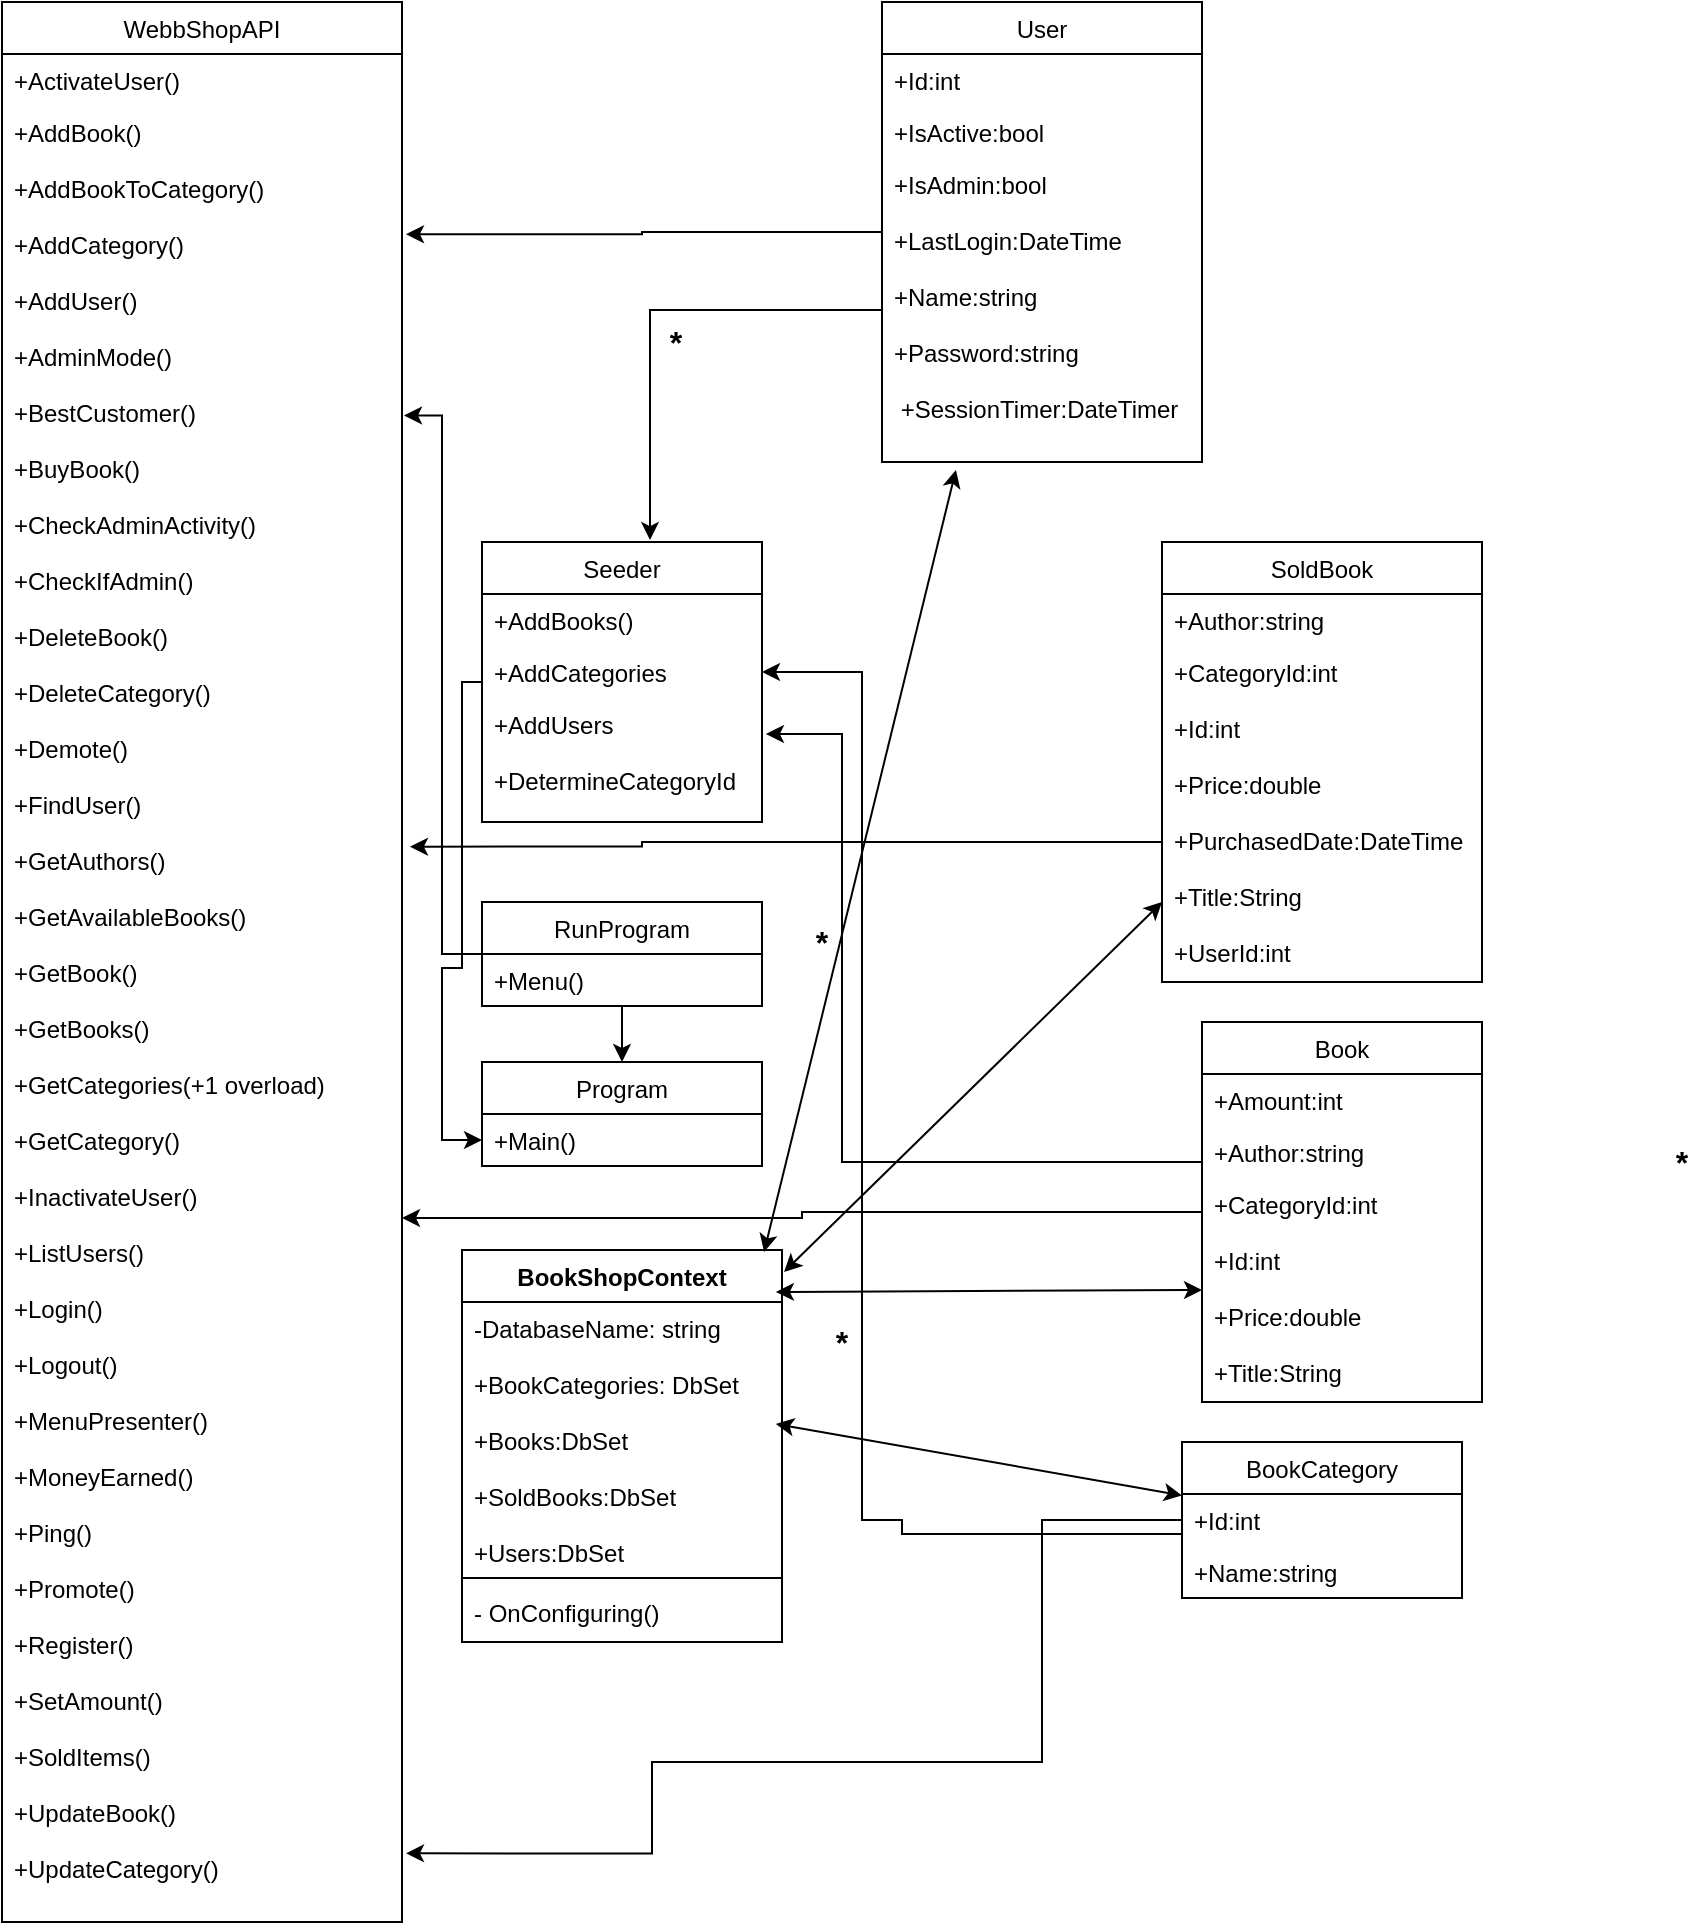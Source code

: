<mxfile version="14.4.8" type="github">
  <diagram id="leTUhT-zFQobONTENNMR" name="Page-1">
    <mxGraphModel dx="2249" dy="1963" grid="1" gridSize="10" guides="1" tooltips="1" connect="1" arrows="1" fold="1" page="1" pageScale="1" pageWidth="827" pageHeight="1169" math="0" shadow="0">
      <root>
        <mxCell id="0" />
        <mxCell id="1" parent="0" />
        <mxCell id="EXiGh36RY0hB33X0RfPo-16" value="WebbShopAPI" style="swimlane;fontStyle=0;childLayout=stackLayout;horizontal=1;startSize=26;fillColor=none;horizontalStack=0;resizeParent=1;resizeParentMax=0;resizeLast=0;collapsible=1;marginBottom=0;" vertex="1" parent="1">
          <mxGeometry x="-770" y="-900" width="200" height="960" as="geometry" />
        </mxCell>
        <mxCell id="EXiGh36RY0hB33X0RfPo-17" value="+ActivateUser()" style="text;strokeColor=none;fillColor=none;align=left;verticalAlign=top;spacingLeft=4;spacingRight=4;overflow=hidden;rotatable=0;points=[[0,0.5],[1,0.5]];portConstraint=eastwest;" vertex="1" parent="EXiGh36RY0hB33X0RfPo-16">
          <mxGeometry y="26" width="200" height="26" as="geometry" />
        </mxCell>
        <mxCell id="EXiGh36RY0hB33X0RfPo-18" value="+AddBook()" style="text;strokeColor=none;fillColor=none;align=left;verticalAlign=top;spacingLeft=4;spacingRight=4;overflow=hidden;rotatable=0;points=[[0,0.5],[1,0.5]];portConstraint=eastwest;" vertex="1" parent="EXiGh36RY0hB33X0RfPo-16">
          <mxGeometry y="52" width="200" height="28" as="geometry" />
        </mxCell>
        <mxCell id="EXiGh36RY0hB33X0RfPo-19" value="+AddBookToCategory()&#xa;&#xa;+AddCategory()&#xa;&#xa;+AddUser()&#xa;&#xa;+AdminMode()&#xa;&#xa;+BestCustomer()&#xa;&#xa;+BuyBook()&#xa;&#xa;+CheckAdminActivity()&#xa;&#xa;+CheckIfAdmin()&#xa;&#xa;+DeleteBook()&#xa;&#xa;+DeleteCategory()&#xa;&#xa;+Demote()&#xa;&#xa;+FindUser()&#xa;&#xa;+GetAuthors()&#xa;&#xa;+GetAvailableBooks()&#xa;&#xa;+GetBook()&#xa;&#xa;+GetBooks()&#xa;&#xa;+GetCategories(+1 overload)&#xa;&#xa;+GetCategory()&#xa;&#xa;+InactivateUser()&#xa;&#xa;+ListUsers()&#xa;&#xa;+Login()&#xa;&#xa;+Logout()&#xa;&#xa;+MenuPresenter()&#xa;&#xa;+MoneyEarned()&#xa;&#xa;+Ping()&#xa;&#xa;+Promote()&#xa;&#xa;+Register()&#xa;&#xa;+SetAmount()&#xa;&#xa;+SoldItems()&#xa;&#xa;+UpdateBook()&#xa;&#xa;+UpdateCategory()&#xa;&#xa;&#xa;&#xa;&#xa;&#xa;&#xa;" style="text;strokeColor=none;fillColor=none;align=left;verticalAlign=top;spacingLeft=4;spacingRight=4;overflow=hidden;rotatable=0;points=[[0,0.5],[1,0.5]];portConstraint=eastwest;" vertex="1" parent="EXiGh36RY0hB33X0RfPo-16">
          <mxGeometry y="80" width="200" height="880" as="geometry" />
        </mxCell>
        <mxCell id="EXiGh36RY0hB33X0RfPo-20" value="BookShopContext" style="swimlane;fontStyle=1;align=center;verticalAlign=top;childLayout=stackLayout;horizontal=1;startSize=26;horizontalStack=0;resizeParent=1;resizeParentMax=0;resizeLast=0;collapsible=1;marginBottom=0;" vertex="1" parent="1">
          <mxGeometry x="-540" y="-276" width="160" height="196" as="geometry" />
        </mxCell>
        <mxCell id="EXiGh36RY0hB33X0RfPo-21" value="-DatabaseName: string&#xa;&#xa;+BookCategories: DbSet&#xa;&#xa;+Books:DbSet&#xa;&#xa;+SoldBooks:DbSet&#xa;&#xa;+Users:DbSet" style="text;strokeColor=none;fillColor=none;align=left;verticalAlign=top;spacingLeft=4;spacingRight=4;overflow=hidden;rotatable=0;points=[[0,0.5],[1,0.5]];portConstraint=eastwest;" vertex="1" parent="EXiGh36RY0hB33X0RfPo-20">
          <mxGeometry y="26" width="160" height="134" as="geometry" />
        </mxCell>
        <mxCell id="EXiGh36RY0hB33X0RfPo-22" value="" style="line;strokeWidth=1;fillColor=none;align=left;verticalAlign=middle;spacingTop=-1;spacingLeft=3;spacingRight=3;rotatable=0;labelPosition=right;points=[];portConstraint=eastwest;" vertex="1" parent="EXiGh36RY0hB33X0RfPo-20">
          <mxGeometry y="160" width="160" height="8" as="geometry" />
        </mxCell>
        <mxCell id="EXiGh36RY0hB33X0RfPo-23" value="- OnConfiguring()" style="text;strokeColor=none;fillColor=none;align=left;verticalAlign=top;spacingLeft=4;spacingRight=4;overflow=hidden;rotatable=0;points=[[0,0.5],[1,0.5]];portConstraint=eastwest;" vertex="1" parent="EXiGh36RY0hB33X0RfPo-20">
          <mxGeometry y="168" width="160" height="28" as="geometry" />
        </mxCell>
        <mxCell id="EXiGh36RY0hB33X0RfPo-61" style="edgeStyle=orthogonalEdgeStyle;rounded=0;orthogonalLoop=1;jettySize=auto;html=1;entryX=1.005;entryY=0.144;entryDx=0;entryDy=0;entryPerimeter=0;" edge="1" parent="1" source="EXiGh36RY0hB33X0RfPo-24" target="EXiGh36RY0hB33X0RfPo-19">
          <mxGeometry relative="1" as="geometry" />
        </mxCell>
        <mxCell id="EXiGh36RY0hB33X0RfPo-101" style="edgeStyle=orthogonalEdgeStyle;rounded=0;orthogonalLoop=1;jettySize=auto;html=1;entryX=0.5;entryY=0;entryDx=0;entryDy=0;fontSize=16;" edge="1" parent="1" source="EXiGh36RY0hB33X0RfPo-24" target="EXiGh36RY0hB33X0RfPo-29">
          <mxGeometry relative="1" as="geometry" />
        </mxCell>
        <mxCell id="EXiGh36RY0hB33X0RfPo-24" value="RunProgram" style="swimlane;fontStyle=0;childLayout=stackLayout;horizontal=1;startSize=26;fillColor=none;horizontalStack=0;resizeParent=1;resizeParentMax=0;resizeLast=0;collapsible=1;marginBottom=0;" vertex="1" parent="1">
          <mxGeometry x="-530" y="-450" width="140" height="52" as="geometry" />
        </mxCell>
        <mxCell id="EXiGh36RY0hB33X0RfPo-25" value="+Menu()" style="text;strokeColor=none;fillColor=none;align=left;verticalAlign=top;spacingLeft=4;spacingRight=4;overflow=hidden;rotatable=0;points=[[0,0.5],[1,0.5]];portConstraint=eastwest;" vertex="1" parent="EXiGh36RY0hB33X0RfPo-24">
          <mxGeometry y="26" width="140" height="26" as="geometry" />
        </mxCell>
        <mxCell id="EXiGh36RY0hB33X0RfPo-29" value="Program" style="swimlane;fontStyle=0;childLayout=stackLayout;horizontal=1;startSize=26;fillColor=none;horizontalStack=0;resizeParent=1;resizeParentMax=0;resizeLast=0;collapsible=1;marginBottom=0;" vertex="1" parent="1">
          <mxGeometry x="-530" y="-370" width="140" height="52" as="geometry" />
        </mxCell>
        <mxCell id="EXiGh36RY0hB33X0RfPo-30" value="+Main()" style="text;strokeColor=none;fillColor=none;align=left;verticalAlign=top;spacingLeft=4;spacingRight=4;overflow=hidden;rotatable=0;points=[[0,0.5],[1,0.5]];portConstraint=eastwest;" vertex="1" parent="EXiGh36RY0hB33X0RfPo-29">
          <mxGeometry y="26" width="140" height="26" as="geometry" />
        </mxCell>
        <mxCell id="EXiGh36RY0hB33X0RfPo-84" style="edgeStyle=orthogonalEdgeStyle;rounded=0;orthogonalLoop=1;jettySize=auto;html=1;entryX=1.02;entryY=0.389;entryDx=0;entryDy=0;entryPerimeter=0;fontSize=16;" edge="1" parent="1" source="EXiGh36RY0hB33X0RfPo-31" target="EXiGh36RY0hB33X0RfPo-19">
          <mxGeometry relative="1" as="geometry">
            <Array as="points">
              <mxPoint x="-450" y="-480" />
              <mxPoint x="-450" y="-478" />
            </Array>
          </mxGeometry>
        </mxCell>
        <mxCell id="EXiGh36RY0hB33X0RfPo-31" value="SoldBook" style="swimlane;fontStyle=0;childLayout=stackLayout;horizontal=1;startSize=26;fillColor=none;horizontalStack=0;resizeParent=1;resizeParentMax=0;resizeLast=0;collapsible=1;marginBottom=0;" vertex="1" parent="1">
          <mxGeometry x="-190" y="-630" width="160" height="220" as="geometry" />
        </mxCell>
        <mxCell id="EXiGh36RY0hB33X0RfPo-33" value="+Author:string" style="text;strokeColor=none;fillColor=none;align=left;verticalAlign=top;spacingLeft=4;spacingRight=4;overflow=hidden;rotatable=0;points=[[0,0.5],[1,0.5]];portConstraint=eastwest;" vertex="1" parent="EXiGh36RY0hB33X0RfPo-31">
          <mxGeometry y="26" width="160" height="26" as="geometry" />
        </mxCell>
        <mxCell id="EXiGh36RY0hB33X0RfPo-34" value="+CategoryId:int&#xa;&#xa;+Id:int&#xa;&#xa;+Price:double&#xa;&#xa;+PurchasedDate:DateTime&#xa;&#xa;+Title:String&#xa;&#xa;+UserId:int" style="text;strokeColor=none;fillColor=none;align=left;verticalAlign=top;spacingLeft=4;spacingRight=4;overflow=hidden;rotatable=0;points=[[0,0.5],[1,0.5]];portConstraint=eastwest;" vertex="1" parent="EXiGh36RY0hB33X0RfPo-31">
          <mxGeometry y="52" width="160" height="168" as="geometry" />
        </mxCell>
        <mxCell id="EXiGh36RY0hB33X0RfPo-85" style="edgeStyle=orthogonalEdgeStyle;rounded=0;orthogonalLoop=1;jettySize=auto;html=1;entryX=1;entryY=0.6;entryDx=0;entryDy=0;entryPerimeter=0;fontSize=16;" edge="1" parent="1" source="EXiGh36RY0hB33X0RfPo-35" target="EXiGh36RY0hB33X0RfPo-19">
          <mxGeometry relative="1" as="geometry" />
        </mxCell>
        <mxCell id="EXiGh36RY0hB33X0RfPo-88" style="edgeStyle=orthogonalEdgeStyle;rounded=0;orthogonalLoop=1;jettySize=auto;html=1;entryX=1.014;entryY=0.29;entryDx=0;entryDy=0;entryPerimeter=0;fontSize=16;" edge="1" parent="1" source="EXiGh36RY0hB33X0RfPo-35" target="EXiGh36RY0hB33X0RfPo-47">
          <mxGeometry relative="1" as="geometry">
            <Array as="points">
              <mxPoint x="-350" y="-320" />
              <mxPoint x="-350" y="-534" />
            </Array>
          </mxGeometry>
        </mxCell>
        <mxCell id="EXiGh36RY0hB33X0RfPo-35" value="Book" style="swimlane;fontStyle=0;childLayout=stackLayout;horizontal=1;startSize=26;fillColor=none;horizontalStack=0;resizeParent=1;resizeParentMax=0;resizeLast=0;collapsible=1;marginBottom=0;" vertex="1" parent="1">
          <mxGeometry x="-170" y="-390" width="140" height="190" as="geometry" />
        </mxCell>
        <mxCell id="EXiGh36RY0hB33X0RfPo-36" value="+Amount:int" style="text;strokeColor=none;fillColor=none;align=left;verticalAlign=top;spacingLeft=4;spacingRight=4;overflow=hidden;rotatable=0;points=[[0,0.5],[1,0.5]];portConstraint=eastwest;" vertex="1" parent="EXiGh36RY0hB33X0RfPo-35">
          <mxGeometry y="26" width="140" height="26" as="geometry" />
        </mxCell>
        <mxCell id="EXiGh36RY0hB33X0RfPo-37" value="+Author:string&#xa;" style="text;strokeColor=none;fillColor=none;align=left;verticalAlign=top;spacingLeft=4;spacingRight=4;overflow=hidden;rotatable=0;points=[[0,0.5],[1,0.5]];portConstraint=eastwest;" vertex="1" parent="EXiGh36RY0hB33X0RfPo-35">
          <mxGeometry y="52" width="140" height="26" as="geometry" />
        </mxCell>
        <mxCell id="EXiGh36RY0hB33X0RfPo-38" value="+CategoryId:int&#xa;&#xa;+Id:int&#xa;&#xa;+Price:double&#xa;&#xa;+Title:String&#xa;" style="text;strokeColor=none;fillColor=none;align=left;verticalAlign=top;spacingLeft=4;spacingRight=4;overflow=hidden;rotatable=0;points=[[0,0.5],[1,0.5]];portConstraint=eastwest;" vertex="1" parent="EXiGh36RY0hB33X0RfPo-35">
          <mxGeometry y="78" width="140" height="112" as="geometry" />
        </mxCell>
        <mxCell id="EXiGh36RY0hB33X0RfPo-83" style="edgeStyle=orthogonalEdgeStyle;rounded=0;orthogonalLoop=1;jettySize=auto;html=1;entryX=1.01;entryY=0.041;entryDx=0;entryDy=0;entryPerimeter=0;fontSize=16;" edge="1" parent="1" source="EXiGh36RY0hB33X0RfPo-39" target="EXiGh36RY0hB33X0RfPo-19">
          <mxGeometry relative="1" as="geometry" />
        </mxCell>
        <mxCell id="EXiGh36RY0hB33X0RfPo-39" value="User" style="swimlane;fontStyle=0;childLayout=stackLayout;horizontal=1;startSize=26;fillColor=none;horizontalStack=0;resizeParent=1;resizeParentMax=0;resizeLast=0;collapsible=1;marginBottom=0;" vertex="1" parent="1">
          <mxGeometry x="-330" y="-900" width="160" height="230" as="geometry" />
        </mxCell>
        <mxCell id="EXiGh36RY0hB33X0RfPo-40" value="+Id:int" style="text;strokeColor=none;fillColor=none;align=left;verticalAlign=top;spacingLeft=4;spacingRight=4;overflow=hidden;rotatable=0;points=[[0,0.5],[1,0.5]];portConstraint=eastwest;" vertex="1" parent="EXiGh36RY0hB33X0RfPo-39">
          <mxGeometry y="26" width="160" height="26" as="geometry" />
        </mxCell>
        <mxCell id="EXiGh36RY0hB33X0RfPo-41" value="+IsActive:bool" style="text;strokeColor=none;fillColor=none;align=left;verticalAlign=top;spacingLeft=4;spacingRight=4;overflow=hidden;rotatable=0;points=[[0,0.5],[1,0.5]];portConstraint=eastwest;" vertex="1" parent="EXiGh36RY0hB33X0RfPo-39">
          <mxGeometry y="52" width="160" height="26" as="geometry" />
        </mxCell>
        <mxCell id="EXiGh36RY0hB33X0RfPo-42" value="+IsAdmin:bool&#xa;&#xa;+LastLogin:DateTime&#xa;&#xa;+Name:string&#xa;&#xa;+Password:string&#xa;&#xa; +SessionTimer:DateTimer" style="text;strokeColor=none;fillColor=none;align=left;verticalAlign=top;spacingLeft=4;spacingRight=4;overflow=hidden;rotatable=0;points=[[0,0.5],[1,0.5]];portConstraint=eastwest;" vertex="1" parent="EXiGh36RY0hB33X0RfPo-39">
          <mxGeometry y="78" width="160" height="152" as="geometry" />
        </mxCell>
        <mxCell id="EXiGh36RY0hB33X0RfPo-102" style="edgeStyle=orthogonalEdgeStyle;rounded=0;orthogonalLoop=1;jettySize=auto;html=1;entryX=0;entryY=0.5;entryDx=0;entryDy=0;fontSize=16;" edge="1" parent="1" source="EXiGh36RY0hB33X0RfPo-44" target="EXiGh36RY0hB33X0RfPo-30">
          <mxGeometry relative="1" as="geometry">
            <Array as="points">
              <mxPoint x="-540" y="-560" />
              <mxPoint x="-540" y="-417" />
              <mxPoint x="-550" y="-417" />
              <mxPoint x="-550" y="-331" />
            </Array>
          </mxGeometry>
        </mxCell>
        <mxCell id="EXiGh36RY0hB33X0RfPo-44" value="Seeder" style="swimlane;fontStyle=0;childLayout=stackLayout;horizontal=1;startSize=26;fillColor=none;horizontalStack=0;resizeParent=1;resizeParentMax=0;resizeLast=0;collapsible=1;marginBottom=0;" vertex="1" parent="1">
          <mxGeometry x="-530" y="-630" width="140" height="140" as="geometry" />
        </mxCell>
        <mxCell id="EXiGh36RY0hB33X0RfPo-45" value="+AddBooks()" style="text;strokeColor=none;fillColor=none;align=left;verticalAlign=top;spacingLeft=4;spacingRight=4;overflow=hidden;rotatable=0;points=[[0,0.5],[1,0.5]];portConstraint=eastwest;" vertex="1" parent="EXiGh36RY0hB33X0RfPo-44">
          <mxGeometry y="26" width="140" height="26" as="geometry" />
        </mxCell>
        <mxCell id="EXiGh36RY0hB33X0RfPo-46" value="+AddCategories" style="text;strokeColor=none;fillColor=none;align=left;verticalAlign=top;spacingLeft=4;spacingRight=4;overflow=hidden;rotatable=0;points=[[0,0.5],[1,0.5]];portConstraint=eastwest;" vertex="1" parent="EXiGh36RY0hB33X0RfPo-44">
          <mxGeometry y="52" width="140" height="26" as="geometry" />
        </mxCell>
        <mxCell id="EXiGh36RY0hB33X0RfPo-47" value="+AddUsers&#xa;&#xa;+DetermineCategoryId" style="text;strokeColor=none;fillColor=none;align=left;verticalAlign=top;spacingLeft=4;spacingRight=4;overflow=hidden;rotatable=0;points=[[0,0.5],[1,0.5]];portConstraint=eastwest;" vertex="1" parent="EXiGh36RY0hB33X0RfPo-44">
          <mxGeometry y="78" width="140" height="62" as="geometry" />
        </mxCell>
        <mxCell id="EXiGh36RY0hB33X0RfPo-86" style="edgeStyle=orthogonalEdgeStyle;rounded=0;orthogonalLoop=1;jettySize=auto;html=1;entryX=1.01;entryY=0.961;entryDx=0;entryDy=0;entryPerimeter=0;fontSize=16;" edge="1" parent="1" source="EXiGh36RY0hB33X0RfPo-48" target="EXiGh36RY0hB33X0RfPo-19">
          <mxGeometry relative="1" as="geometry">
            <Array as="points">
              <mxPoint x="-250" y="-20" />
              <mxPoint x="-445" y="-20" />
              <mxPoint x="-445" y="26" />
            </Array>
          </mxGeometry>
        </mxCell>
        <mxCell id="EXiGh36RY0hB33X0RfPo-93" style="edgeStyle=orthogonalEdgeStyle;rounded=0;orthogonalLoop=1;jettySize=auto;html=1;entryX=1;entryY=0.5;entryDx=0;entryDy=0;fontSize=16;exitX=0;exitY=0.769;exitDx=0;exitDy=0;exitPerimeter=0;" edge="1" parent="1" source="EXiGh36RY0hB33X0RfPo-49" target="EXiGh36RY0hB33X0RfPo-46">
          <mxGeometry relative="1" as="geometry">
            <Array as="points">
              <mxPoint x="-320" y="-141" />
              <mxPoint x="-340" y="-141" />
              <mxPoint x="-340" y="-565" />
            </Array>
          </mxGeometry>
        </mxCell>
        <mxCell id="EXiGh36RY0hB33X0RfPo-48" value="BookCategory" style="swimlane;fontStyle=0;childLayout=stackLayout;horizontal=1;startSize=26;fillColor=none;horizontalStack=0;resizeParent=1;resizeParentMax=0;resizeLast=0;collapsible=1;marginBottom=0;" vertex="1" parent="1">
          <mxGeometry x="-180" y="-180" width="140" height="78" as="geometry" />
        </mxCell>
        <mxCell id="EXiGh36RY0hB33X0RfPo-49" value="+Id:int" style="text;strokeColor=none;fillColor=none;align=left;verticalAlign=top;spacingLeft=4;spacingRight=4;overflow=hidden;rotatable=0;points=[[0,0.5],[1,0.5]];portConstraint=eastwest;" vertex="1" parent="EXiGh36RY0hB33X0RfPo-48">
          <mxGeometry y="26" width="140" height="26" as="geometry" />
        </mxCell>
        <mxCell id="EXiGh36RY0hB33X0RfPo-50" value="+Name:string" style="text;strokeColor=none;fillColor=none;align=left;verticalAlign=top;spacingLeft=4;spacingRight=4;overflow=hidden;rotatable=0;points=[[0,0.5],[1,0.5]];portConstraint=eastwest;" vertex="1" parent="EXiGh36RY0hB33X0RfPo-48">
          <mxGeometry y="52" width="140" height="26" as="geometry" />
        </mxCell>
        <mxCell id="EXiGh36RY0hB33X0RfPo-57" value="*" style="text;html=1;strokeColor=none;fillColor=none;align=center;verticalAlign=middle;whiteSpace=wrap;rounded=0;strokeWidth=3;fontSize=16;fontStyle=1" vertex="1" parent="1">
          <mxGeometry x="-370" y="-440" width="20" height="20" as="geometry" />
        </mxCell>
        <mxCell id="EXiGh36RY0hB33X0RfPo-67" value="*" style="text;html=1;align=center;verticalAlign=middle;whiteSpace=wrap;rounded=0;strokeWidth=1;fontSize=16;fontStyle=1" vertex="1" parent="1">
          <mxGeometry x="-453" y="-740" width="40" height="20" as="geometry" />
        </mxCell>
        <mxCell id="EXiGh36RY0hB33X0RfPo-87" style="edgeStyle=orthogonalEdgeStyle;rounded=0;orthogonalLoop=1;jettySize=auto;html=1;entryX=0.6;entryY=-0.007;entryDx=0;entryDy=0;entryPerimeter=0;fontSize=16;" edge="1" parent="1" source="EXiGh36RY0hB33X0RfPo-42" target="EXiGh36RY0hB33X0RfPo-44">
          <mxGeometry relative="1" as="geometry" />
        </mxCell>
        <mxCell id="EXiGh36RY0hB33X0RfPo-92" value="*" style="text;html=1;strokeColor=none;fillColor=none;align=center;verticalAlign=middle;whiteSpace=wrap;rounded=0;strokeWidth=3;fontSize=16;fontStyle=1" vertex="1" parent="1">
          <mxGeometry x="60" y="-330" width="20" height="20" as="geometry" />
        </mxCell>
        <mxCell id="EXiGh36RY0hB33X0RfPo-94" value="*" style="text;html=1;strokeColor=none;fillColor=none;align=center;verticalAlign=middle;whiteSpace=wrap;rounded=0;strokeWidth=3;fontSize=16;fontStyle=1" vertex="1" parent="1">
          <mxGeometry x="-360" y="-240" width="20" height="20" as="geometry" />
        </mxCell>
        <mxCell id="EXiGh36RY0hB33X0RfPo-96" value="" style="endArrow=classic;startArrow=classic;html=1;fontSize=16;entryX=0.231;entryY=1.026;entryDx=0;entryDy=0;entryPerimeter=0;exitX=0.944;exitY=0.005;exitDx=0;exitDy=0;exitPerimeter=0;" edge="1" parent="1" source="EXiGh36RY0hB33X0RfPo-20" target="EXiGh36RY0hB33X0RfPo-42">
          <mxGeometry width="50" height="50" relative="1" as="geometry">
            <mxPoint x="-390" y="-620" as="sourcePoint" />
            <mxPoint x="-290" y="-720" as="targetPoint" />
          </mxGeometry>
        </mxCell>
        <mxCell id="EXiGh36RY0hB33X0RfPo-97" value="" style="endArrow=classic;startArrow=classic;html=1;fontSize=16;entryX=0;entryY=0.762;entryDx=0;entryDy=0;entryPerimeter=0;exitX=0.944;exitY=0.005;exitDx=0;exitDy=0;exitPerimeter=0;" edge="1" parent="1" target="EXiGh36RY0hB33X0RfPo-34">
          <mxGeometry width="50" height="50" relative="1" as="geometry">
            <mxPoint x="-378.96" y="-265.02" as="sourcePoint" />
            <mxPoint x="-283.04" y="-656.048" as="targetPoint" />
          </mxGeometry>
        </mxCell>
        <mxCell id="EXiGh36RY0hB33X0RfPo-98" value="" style="endArrow=classic;startArrow=classic;html=1;fontSize=16;entryX=0;entryY=0.5;entryDx=0;entryDy=0;exitX=0.981;exitY=0.107;exitDx=0;exitDy=0;exitPerimeter=0;" edge="1" parent="1" source="EXiGh36RY0hB33X0RfPo-20" target="EXiGh36RY0hB33X0RfPo-38">
          <mxGeometry width="50" height="50" relative="1" as="geometry">
            <mxPoint x="-368.96" y="-255.02" as="sourcePoint" />
            <mxPoint x="-180" y="-439.984" as="targetPoint" />
          </mxGeometry>
        </mxCell>
        <mxCell id="EXiGh36RY0hB33X0RfPo-99" value="" style="endArrow=classic;startArrow=classic;html=1;fontSize=16;exitX=0.981;exitY=0.107;exitDx=0;exitDy=0;exitPerimeter=0;" edge="1" parent="1" target="EXiGh36RY0hB33X0RfPo-48">
          <mxGeometry width="50" height="50" relative="1" as="geometry">
            <mxPoint x="-383.04" y="-189.028" as="sourcePoint" />
            <mxPoint x="-170" y="-190" as="targetPoint" />
          </mxGeometry>
        </mxCell>
      </root>
    </mxGraphModel>
  </diagram>
</mxfile>
